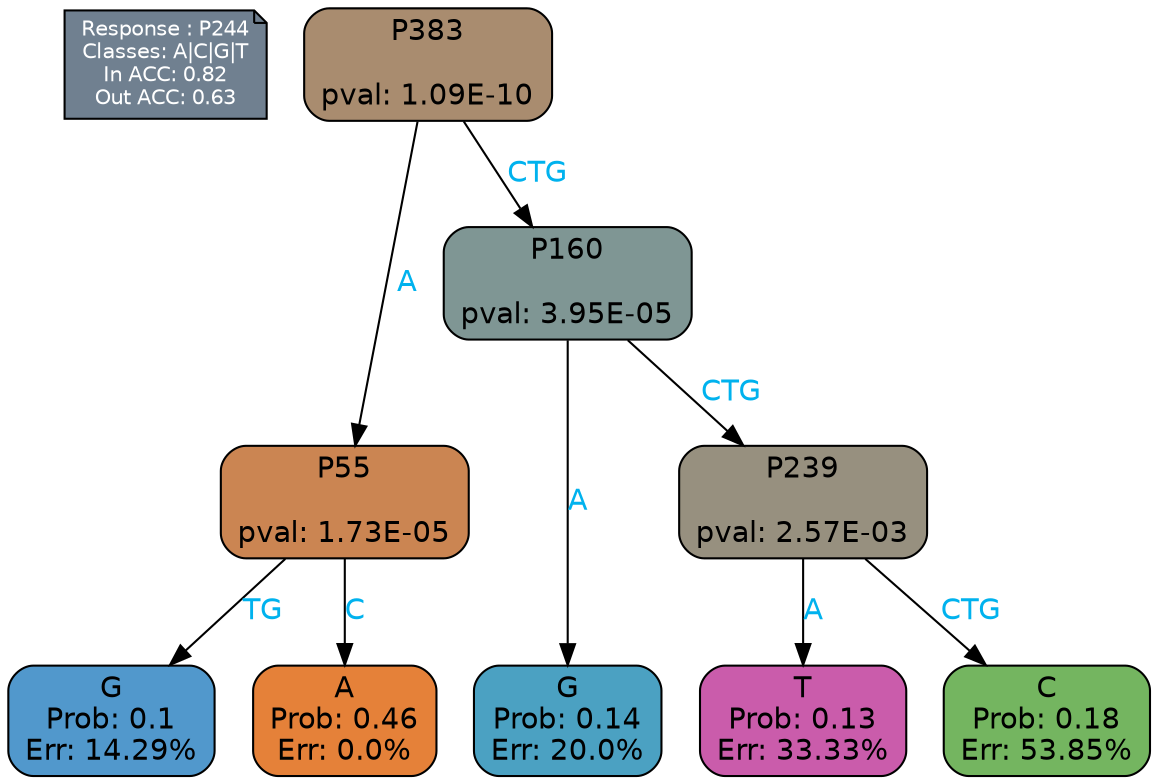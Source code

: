 digraph Tree {
node [shape=box, style="filled, rounded", color="black", fontname=helvetica] ;
graph [ranksep=equally, splines=polylines, bgcolor=transparent, dpi=600] ;
edge [fontname=helvetica] ;
LEGEND [label="Response : P244
Classes: A|C|G|T
In ACC: 0.82
Out ACC: 0.63
",shape=note,align=left,style=filled,fillcolor="slategray",fontcolor="white",fontsize=10];1 [label="P383

pval: 1.09E-10", fillcolor="#a98c6f"] ;
2 [label="P55

pval: 1.73E-05", fillcolor="#cb8552"] ;
3 [label="G
Prob: 0.1
Err: 14.29%", fillcolor="#5198cc"] ;
4 [label="A
Prob: 0.46
Err: 0.0%", fillcolor="#e58139"] ;
5 [label="P160

pval: 3.95E-05", fillcolor="#7f9694"] ;
6 [label="G
Prob: 0.14
Err: 20.0%", fillcolor="#4ba1c2"] ;
7 [label="P239

pval: 2.57E-03", fillcolor="#97907f"] ;
8 [label="T
Prob: 0.13
Err: 33.33%", fillcolor="#ca5cab"] ;
9 [label="C
Prob: 0.18
Err: 53.85%", fillcolor="#74b560"] ;
1 -> 2 [label="A",fontcolor=deepskyblue2] ;
1 -> 5 [label="CTG",fontcolor=deepskyblue2] ;
2 -> 3 [label="TG",fontcolor=deepskyblue2] ;
2 -> 4 [label="C",fontcolor=deepskyblue2] ;
5 -> 6 [label="A",fontcolor=deepskyblue2] ;
5 -> 7 [label="CTG",fontcolor=deepskyblue2] ;
7 -> 8 [label="A",fontcolor=deepskyblue2] ;
7 -> 9 [label="CTG",fontcolor=deepskyblue2] ;
{rank = same; 3;4;6;8;9;}{rank = same; LEGEND;1;}}